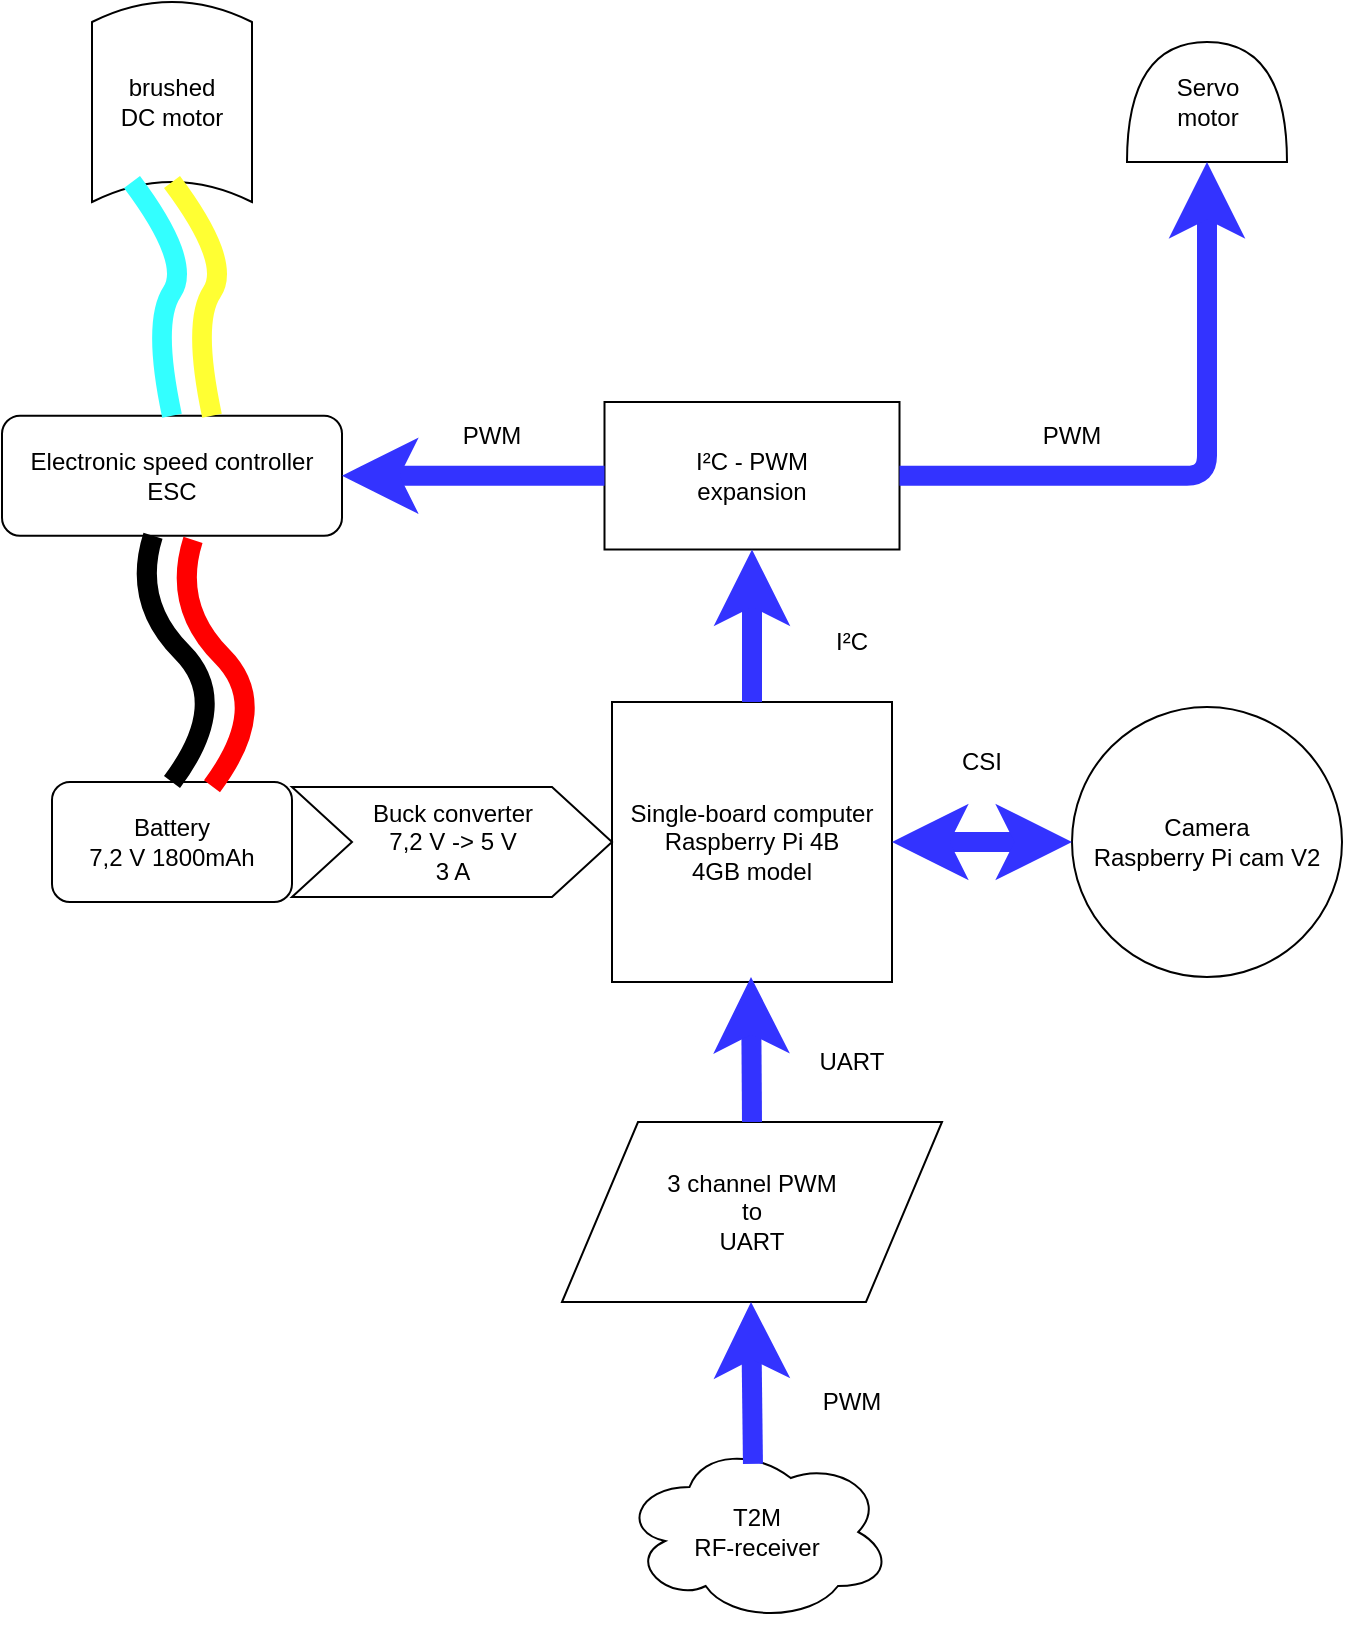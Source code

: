 <mxfile version="12.9.8" type="github">
  <diagram id="LYHIaGtWOj__fcDxjnY8" name="Page-1">
    <mxGraphModel dx="1360" dy="802" grid="1" gridSize="10" guides="1" tooltips="1" connect="1" arrows="1" fold="1" page="1" pageScale="1" pageWidth="827" pageHeight="1169" math="0" shadow="0">
      <root>
        <mxCell id="0" />
        <mxCell id="1" parent="0" />
        <mxCell id="tycX-sBBcvpvpCzcoDIX-2" value="brushed &lt;br&gt;DC motor" style="shape=dataStorage;whiteSpace=wrap;html=1;direction=south;" parent="1" vertex="1">
          <mxGeometry x="200" y="40" width="80" height="100" as="geometry" />
        </mxCell>
        <mxCell id="tycX-sBBcvpvpCzcoDIX-3" value="Electronic speed controller&lt;br&gt;ESC" style="rounded=1;whiteSpace=wrap;html=1;" parent="1" vertex="1">
          <mxGeometry x="155" y="246.87" width="170" height="60" as="geometry" />
        </mxCell>
        <mxCell id="tycX-sBBcvpvpCzcoDIX-4" value="I²C - PWM&lt;br&gt;expansion" style="rounded=0;whiteSpace=wrap;html=1;" parent="1" vertex="1">
          <mxGeometry x="456.25" y="240" width="147.5" height="73.75" as="geometry" />
        </mxCell>
        <mxCell id="tycX-sBBcvpvpCzcoDIX-5" value="Servo&lt;br&gt;motor" style="shape=or;whiteSpace=wrap;html=1;direction=north;" parent="1" vertex="1">
          <mxGeometry x="717.5" y="60" width="80" height="60" as="geometry" />
        </mxCell>
        <mxCell id="tycX-sBBcvpvpCzcoDIX-7" value="Single-board computer&lt;br&gt;Raspberry Pi 4B&lt;br&gt;4GB model" style="whiteSpace=wrap;html=1;aspect=fixed;" parent="1" vertex="1">
          <mxGeometry x="460" y="390" width="140" height="140" as="geometry" />
        </mxCell>
        <mxCell id="tycX-sBBcvpvpCzcoDIX-8" value="Buck converter&lt;br&gt;7,2 V -&amp;gt; 5 V&lt;br&gt;3 A" style="html=1;shadow=0;dashed=0;align=center;verticalAlign=middle;shape=mxgraph.arrows2.arrow;dy=0;dx=30;notch=30;" parent="1" vertex="1">
          <mxGeometry x="300" y="432.5" width="160" height="55" as="geometry" />
        </mxCell>
        <mxCell id="tycX-sBBcvpvpCzcoDIX-10" value="Battery&lt;br&gt;7,2 V 1800mAh" style="rounded=1;whiteSpace=wrap;html=1;" parent="1" vertex="1">
          <mxGeometry x="180" y="430" width="120" height="60" as="geometry" />
        </mxCell>
        <mxCell id="tycX-sBBcvpvpCzcoDIX-12" value="T2M&lt;br&gt;RF-receiver" style="ellipse;shape=cloud;whiteSpace=wrap;html=1;" parent="1" vertex="1">
          <mxGeometry x="465" y="760" width="135" height="90" as="geometry" />
        </mxCell>
        <mxCell id="tycX-sBBcvpvpCzcoDIX-13" value="Camera&lt;br&gt;Raspberry Pi cam V2" style="ellipse;whiteSpace=wrap;html=1;aspect=fixed;" parent="1" vertex="1">
          <mxGeometry x="690" y="392.5" width="135" height="135" as="geometry" />
        </mxCell>
        <mxCell id="tycX-sBBcvpvpCzcoDIX-19" value="3 channel PWM&lt;br&gt;to&lt;br&gt;UART" style="shape=parallelogram;perimeter=parallelogramPerimeter;whiteSpace=wrap;html=1;" parent="1" vertex="1">
          <mxGeometry x="435" y="600" width="190" height="90" as="geometry" />
        </mxCell>
        <mxCell id="tycX-sBBcvpvpCzcoDIX-20" value="" style="curved=1;endArrow=none;html=1;strokeWidth=10;exitX=0.5;exitY=0;exitDx=0;exitDy=0;endFill=0;" parent="1" source="tycX-sBBcvpvpCzcoDIX-10" target="tycX-sBBcvpvpCzcoDIX-3" edge="1">
          <mxGeometry width="50" height="50" relative="1" as="geometry">
            <mxPoint x="220" y="390" as="sourcePoint" />
            <mxPoint x="270" y="340" as="targetPoint" />
            <Array as="points">
              <mxPoint x="270" y="390" />
              <mxPoint x="220" y="340" />
            </Array>
          </mxGeometry>
        </mxCell>
        <mxCell id="tycX-sBBcvpvpCzcoDIX-21" value="" style="curved=1;endArrow=none;html=1;strokeWidth=10;exitX=0.5;exitY=0;exitDx=0;exitDy=0;endFill=0;strokeColor=#FF0000;" parent="1" edge="1">
          <mxGeometry width="50" height="50" relative="1" as="geometry">
            <mxPoint x="260" y="432.07" as="sourcePoint" />
            <mxPoint x="250.496" y="308.94" as="targetPoint" />
            <Array as="points">
              <mxPoint x="290" y="392.07" />
              <mxPoint x="240" y="342.07" />
            </Array>
          </mxGeometry>
        </mxCell>
        <mxCell id="tycX-sBBcvpvpCzcoDIX-22" value="" style="endArrow=classic;html=1;strokeColor=#3333FF;strokeWidth=10;entryX=1;entryY=0.5;entryDx=0;entryDy=0;exitX=0;exitY=0.5;exitDx=0;exitDy=0;" parent="1" source="tycX-sBBcvpvpCzcoDIX-4" target="tycX-sBBcvpvpCzcoDIX-3" edge="1">
          <mxGeometry width="50" height="50" relative="1" as="geometry">
            <mxPoint x="385" y="240" as="sourcePoint" />
            <mxPoint x="435" y="190" as="targetPoint" />
          </mxGeometry>
        </mxCell>
        <mxCell id="tycX-sBBcvpvpCzcoDIX-24" value="PWM" style="text;html=1;strokeColor=none;fillColor=none;align=center;verticalAlign=middle;whiteSpace=wrap;rounded=0;" parent="1" vertex="1">
          <mxGeometry x="380" y="246.87" width="40" height="20" as="geometry" />
        </mxCell>
        <mxCell id="tycX-sBBcvpvpCzcoDIX-25" value="" style="curved=1;endArrow=none;html=1;strokeWidth=10;exitX=0.5;exitY=0;exitDx=0;exitDy=0;endFill=0;strokeColor=#33FFFF;" parent="1" source="tycX-sBBcvpvpCzcoDIX-3" edge="1">
          <mxGeometry width="50" height="50" relative="1" as="geometry">
            <mxPoint x="125" y="253.13" as="sourcePoint" />
            <mxPoint x="220" y="130" as="targetPoint" />
            <Array as="points">
              <mxPoint x="230" y="200" />
              <mxPoint x="250" y="170" />
            </Array>
          </mxGeometry>
        </mxCell>
        <mxCell id="tycX-sBBcvpvpCzcoDIX-27" value="" style="curved=1;endArrow=none;html=1;strokeWidth=10;exitX=0.5;exitY=0;exitDx=0;exitDy=0;endFill=0;strokeColor=#FFFF33;" parent="1" edge="1">
          <mxGeometry width="50" height="50" relative="1" as="geometry">
            <mxPoint x="260" y="246.87" as="sourcePoint" />
            <mxPoint x="240" y="130" as="targetPoint" />
            <Array as="points">
              <mxPoint x="250" y="200" />
              <mxPoint x="270" y="170" />
            </Array>
          </mxGeometry>
        </mxCell>
        <mxCell id="tycX-sBBcvpvpCzcoDIX-29" value="" style="edgeStyle=segmentEdgeStyle;endArrow=classic;html=1;strokeColor=#3333FF;strokeWidth=10;entryX=0;entryY=0.5;entryDx=0;entryDy=0;entryPerimeter=0;exitX=1;exitY=0.5;exitDx=0;exitDy=0;" parent="1" source="tycX-sBBcvpvpCzcoDIX-4" target="tycX-sBBcvpvpCzcoDIX-5" edge="1">
          <mxGeometry width="50" height="50" relative="1" as="geometry">
            <mxPoint x="710" y="190" as="sourcePoint" />
            <mxPoint x="760" y="140" as="targetPoint" />
          </mxGeometry>
        </mxCell>
        <mxCell id="tycX-sBBcvpvpCzcoDIX-30" value="PWM" style="text;html=1;strokeColor=none;fillColor=none;align=center;verticalAlign=middle;whiteSpace=wrap;rounded=0;" parent="1" vertex="1">
          <mxGeometry x="670" y="246.87" width="40" height="20" as="geometry" />
        </mxCell>
        <mxCell id="tycX-sBBcvpvpCzcoDIX-31" value="" style="endArrow=classic;html=1;strokeColor=#3333FF;strokeWidth=10;entryX=0.5;entryY=1;entryDx=0;entryDy=0;exitX=0.5;exitY=0;exitDx=0;exitDy=0;" parent="1" source="tycX-sBBcvpvpCzcoDIX-7" target="tycX-sBBcvpvpCzcoDIX-4" edge="1">
          <mxGeometry width="50" height="50" relative="1" as="geometry">
            <mxPoint x="550" y="460" as="sourcePoint" />
            <mxPoint x="600" y="410" as="targetPoint" />
          </mxGeometry>
        </mxCell>
        <mxCell id="tycX-sBBcvpvpCzcoDIX-32" value="I²C" style="text;html=1;strokeColor=none;fillColor=none;align=center;verticalAlign=middle;whiteSpace=wrap;rounded=0;" parent="1" vertex="1">
          <mxGeometry x="560" y="350" width="40" height="20" as="geometry" />
        </mxCell>
        <mxCell id="tycX-sBBcvpvpCzcoDIX-34" value="" style="endArrow=classic;html=1;strokeColor=#3333FF;strokeWidth=10;entryX=0.5;entryY=1;entryDx=0;entryDy=0;exitX=0.5;exitY=0;exitDx=0;exitDy=0;" parent="1" source="tycX-sBBcvpvpCzcoDIX-19" edge="1">
          <mxGeometry width="50" height="50" relative="1" as="geometry">
            <mxPoint x="540" y="580" as="sourcePoint" />
            <mxPoint x="529.5" y="527.5" as="targetPoint" />
          </mxGeometry>
        </mxCell>
        <mxCell id="tycX-sBBcvpvpCzcoDIX-35" value="" style="endArrow=classic;html=1;strokeColor=#3333FF;strokeWidth=10;entryX=0.5;entryY=1;entryDx=0;entryDy=0;exitX=0.485;exitY=0.122;exitDx=0;exitDy=0;exitPerimeter=0;" parent="1" source="tycX-sBBcvpvpCzcoDIX-12" edge="1">
          <mxGeometry width="50" height="50" relative="1" as="geometry">
            <mxPoint x="530" y="762.5" as="sourcePoint" />
            <mxPoint x="529.5" y="690" as="targetPoint" />
          </mxGeometry>
        </mxCell>
        <mxCell id="tycX-sBBcvpvpCzcoDIX-37" value="PWM" style="text;html=1;strokeColor=none;fillColor=none;align=center;verticalAlign=middle;whiteSpace=wrap;rounded=0;" parent="1" vertex="1">
          <mxGeometry x="560" y="730" width="40" height="20" as="geometry" />
        </mxCell>
        <mxCell id="tycX-sBBcvpvpCzcoDIX-40" value="" style="endArrow=classic;startArrow=classic;html=1;strokeColor=#3333FF;strokeWidth=10;exitX=1;exitY=0.5;exitDx=0;exitDy=0;entryX=0;entryY=0.5;entryDx=0;entryDy=0;" parent="1" source="tycX-sBBcvpvpCzcoDIX-7" target="tycX-sBBcvpvpCzcoDIX-13" edge="1">
          <mxGeometry width="50" height="50" relative="1" as="geometry">
            <mxPoint x="650" y="450" as="sourcePoint" />
            <mxPoint x="700" y="400" as="targetPoint" />
          </mxGeometry>
        </mxCell>
        <mxCell id="_WACtMOgxJk8XvN0-2wt-2" value="UART" style="text;html=1;strokeColor=none;fillColor=none;align=center;verticalAlign=middle;whiteSpace=wrap;rounded=0;" vertex="1" parent="1">
          <mxGeometry x="560" y="560" width="40" height="20" as="geometry" />
        </mxCell>
        <mxCell id="_WACtMOgxJk8XvN0-2wt-3" value="CSI" style="text;html=1;strokeColor=none;fillColor=none;align=center;verticalAlign=middle;whiteSpace=wrap;rounded=0;" vertex="1" parent="1">
          <mxGeometry x="625" y="410" width="40" height="20" as="geometry" />
        </mxCell>
      </root>
    </mxGraphModel>
  </diagram>
</mxfile>
